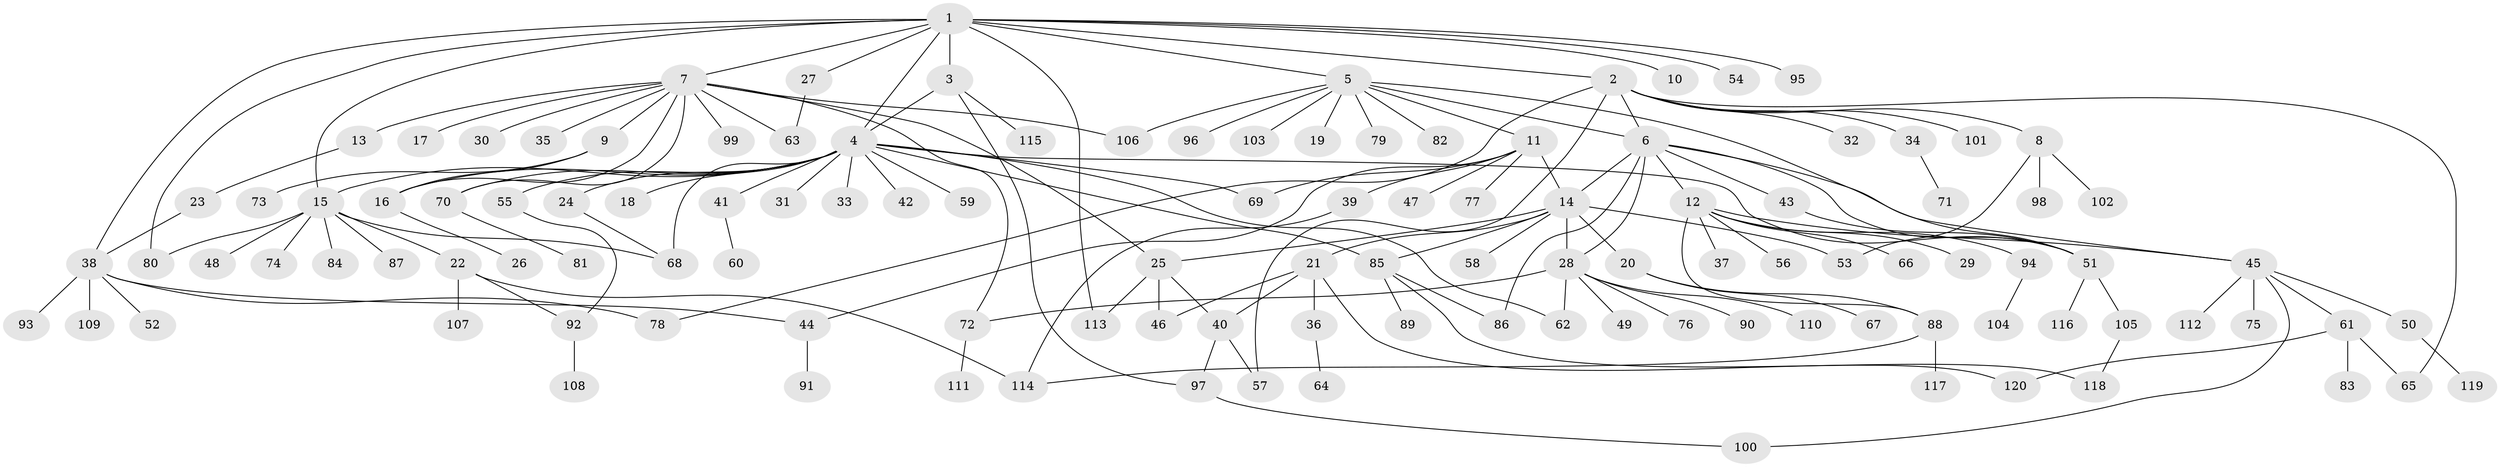 // Generated by graph-tools (version 1.1) at 2025/49/03/09/25 03:49:50]
// undirected, 120 vertices, 159 edges
graph export_dot {
graph [start="1"]
  node [color=gray90,style=filled];
  1;
  2;
  3;
  4;
  5;
  6;
  7;
  8;
  9;
  10;
  11;
  12;
  13;
  14;
  15;
  16;
  17;
  18;
  19;
  20;
  21;
  22;
  23;
  24;
  25;
  26;
  27;
  28;
  29;
  30;
  31;
  32;
  33;
  34;
  35;
  36;
  37;
  38;
  39;
  40;
  41;
  42;
  43;
  44;
  45;
  46;
  47;
  48;
  49;
  50;
  51;
  52;
  53;
  54;
  55;
  56;
  57;
  58;
  59;
  60;
  61;
  62;
  63;
  64;
  65;
  66;
  67;
  68;
  69;
  70;
  71;
  72;
  73;
  74;
  75;
  76;
  77;
  78;
  79;
  80;
  81;
  82;
  83;
  84;
  85;
  86;
  87;
  88;
  89;
  90;
  91;
  92;
  93;
  94;
  95;
  96;
  97;
  98;
  99;
  100;
  101;
  102;
  103;
  104;
  105;
  106;
  107;
  108;
  109;
  110;
  111;
  112;
  113;
  114;
  115;
  116;
  117;
  118;
  119;
  120;
  1 -- 2;
  1 -- 3;
  1 -- 4;
  1 -- 5;
  1 -- 7;
  1 -- 10;
  1 -- 15;
  1 -- 27;
  1 -- 38;
  1 -- 54;
  1 -- 80;
  1 -- 95;
  1 -- 113;
  2 -- 6;
  2 -- 8;
  2 -- 32;
  2 -- 34;
  2 -- 57;
  2 -- 65;
  2 -- 78;
  2 -- 101;
  3 -- 4;
  3 -- 97;
  3 -- 115;
  4 -- 15;
  4 -- 16;
  4 -- 18;
  4 -- 24;
  4 -- 31;
  4 -- 33;
  4 -- 41;
  4 -- 42;
  4 -- 51;
  4 -- 55;
  4 -- 59;
  4 -- 62;
  4 -- 68;
  4 -- 69;
  4 -- 70;
  4 -- 85;
  5 -- 6;
  5 -- 11;
  5 -- 19;
  5 -- 51;
  5 -- 79;
  5 -- 82;
  5 -- 96;
  5 -- 103;
  5 -- 106;
  6 -- 12;
  6 -- 14;
  6 -- 28;
  6 -- 43;
  6 -- 45;
  6 -- 51;
  6 -- 86;
  7 -- 9;
  7 -- 13;
  7 -- 16;
  7 -- 17;
  7 -- 25;
  7 -- 30;
  7 -- 35;
  7 -- 63;
  7 -- 70;
  7 -- 72;
  7 -- 99;
  7 -- 106;
  8 -- 53;
  8 -- 98;
  8 -- 102;
  9 -- 16;
  9 -- 73;
  11 -- 14;
  11 -- 39;
  11 -- 44;
  11 -- 47;
  11 -- 69;
  11 -- 77;
  12 -- 29;
  12 -- 37;
  12 -- 45;
  12 -- 56;
  12 -- 66;
  12 -- 88;
  12 -- 94;
  13 -- 23;
  14 -- 20;
  14 -- 21;
  14 -- 25;
  14 -- 28;
  14 -- 53;
  14 -- 58;
  14 -- 85;
  15 -- 22;
  15 -- 48;
  15 -- 68;
  15 -- 74;
  15 -- 80;
  15 -- 84;
  15 -- 87;
  16 -- 26;
  20 -- 67;
  20 -- 88;
  21 -- 36;
  21 -- 40;
  21 -- 46;
  21 -- 120;
  22 -- 92;
  22 -- 107;
  22 -- 114;
  23 -- 38;
  24 -- 68;
  25 -- 40;
  25 -- 46;
  25 -- 113;
  27 -- 63;
  28 -- 49;
  28 -- 62;
  28 -- 72;
  28 -- 76;
  28 -- 90;
  28 -- 110;
  34 -- 71;
  36 -- 64;
  38 -- 44;
  38 -- 52;
  38 -- 78;
  38 -- 93;
  38 -- 109;
  39 -- 114;
  40 -- 57;
  40 -- 97;
  41 -- 60;
  43 -- 51;
  44 -- 91;
  45 -- 50;
  45 -- 61;
  45 -- 75;
  45 -- 100;
  45 -- 112;
  50 -- 119;
  51 -- 105;
  51 -- 116;
  55 -- 92;
  61 -- 65;
  61 -- 83;
  61 -- 120;
  70 -- 81;
  72 -- 111;
  85 -- 86;
  85 -- 89;
  85 -- 118;
  88 -- 114;
  88 -- 117;
  92 -- 108;
  94 -- 104;
  97 -- 100;
  105 -- 118;
}
